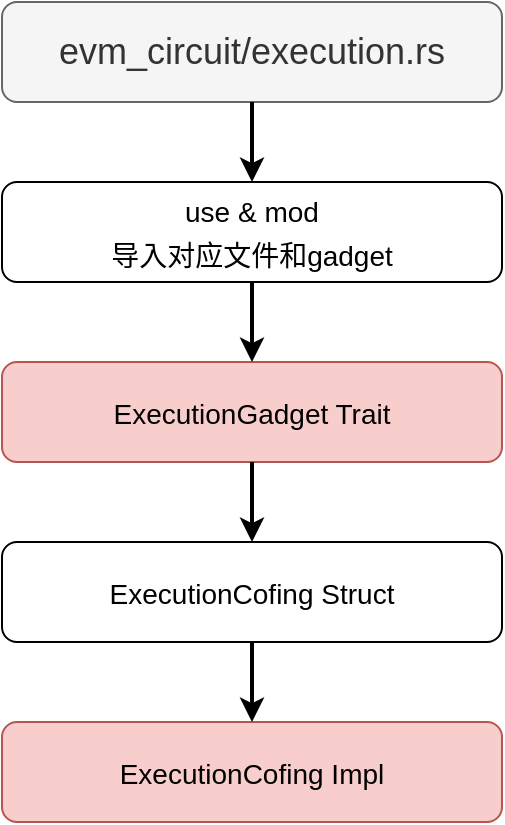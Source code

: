 <mxfile version="20.2.3" type="github">
  <diagram id="7JeZEv_-g4WJROPK4Kss" name="Page-1">
    <mxGraphModel dx="1018" dy="659" grid="1" gridSize="10" guides="1" tooltips="1" connect="1" arrows="1" fold="1" page="1" pageScale="1" pageWidth="850" pageHeight="1100" math="0" shadow="0">
      <root>
        <mxCell id="0" />
        <mxCell id="1" parent="0" />
        <mxCell id="D2-mlM6Mq9GVKwYfQJs5-1" value="&lt;font style=&quot;font-size: 18px;&quot;&gt;evm_circuit/execution.rs&lt;/font&gt;" style="rounded=1;whiteSpace=wrap;html=1;fillColor=#f5f5f5;fontColor=#333333;strokeColor=#666666;" vertex="1" parent="1">
          <mxGeometry x="290" y="110" width="250" height="50" as="geometry" />
        </mxCell>
        <mxCell id="D2-mlM6Mq9GVKwYfQJs5-2" value="&lt;font style=&quot;font-size: 14px;&quot;&gt;use &amp;amp; mod&lt;br&gt;导入对应文件和gadget&lt;/font&gt;" style="rounded=1;whiteSpace=wrap;html=1;fontSize=18;" vertex="1" parent="1">
          <mxGeometry x="290" y="200" width="250" height="50" as="geometry" />
        </mxCell>
        <mxCell id="D2-mlM6Mq9GVKwYfQJs5-3" value="&lt;span style=&quot;font-size: 14px;&quot;&gt;ExecutionGadget Trait&lt;/span&gt;" style="rounded=1;whiteSpace=wrap;html=1;fontSize=18;fillColor=#f8cecc;strokeColor=#b85450;" vertex="1" parent="1">
          <mxGeometry x="290" y="290" width="250" height="50" as="geometry" />
        </mxCell>
        <mxCell id="D2-mlM6Mq9GVKwYfQJs5-4" value="&lt;span style=&quot;font-size: 14px;&quot;&gt;ExecutionCofing Struct&lt;/span&gt;" style="rounded=1;whiteSpace=wrap;html=1;fontSize=18;" vertex="1" parent="1">
          <mxGeometry x="290" y="380" width="250" height="50" as="geometry" />
        </mxCell>
        <mxCell id="D2-mlM6Mq9GVKwYfQJs5-5" value="&lt;span style=&quot;font-size: 14px;&quot;&gt;ExecutionCofing Impl&lt;/span&gt;" style="rounded=1;whiteSpace=wrap;html=1;fontSize=18;fillColor=#f8cecc;strokeColor=#b85450;" vertex="1" parent="1">
          <mxGeometry x="290" y="470" width="250" height="50" as="geometry" />
        </mxCell>
        <mxCell id="D2-mlM6Mq9GVKwYfQJs5-6" value="" style="endArrow=classic;html=1;rounded=0;fontSize=14;strokeWidth=2;exitX=0.5;exitY=1;exitDx=0;exitDy=0;entryX=0.5;entryY=0;entryDx=0;entryDy=0;" edge="1" parent="1" source="D2-mlM6Mq9GVKwYfQJs5-1" target="D2-mlM6Mq9GVKwYfQJs5-2">
          <mxGeometry width="50" height="50" relative="1" as="geometry">
            <mxPoint x="400" y="350" as="sourcePoint" />
            <mxPoint x="450" y="300" as="targetPoint" />
          </mxGeometry>
        </mxCell>
        <mxCell id="D2-mlM6Mq9GVKwYfQJs5-7" value="" style="endArrow=classic;html=1;rounded=0;fontSize=14;strokeWidth=2;exitX=0.5;exitY=1;exitDx=0;exitDy=0;entryX=0.5;entryY=0;entryDx=0;entryDy=0;" edge="1" parent="1" source="D2-mlM6Mq9GVKwYfQJs5-2" target="D2-mlM6Mq9GVKwYfQJs5-3">
          <mxGeometry width="50" height="50" relative="1" as="geometry">
            <mxPoint x="425" y="170" as="sourcePoint" />
            <mxPoint x="425" y="210" as="targetPoint" />
          </mxGeometry>
        </mxCell>
        <mxCell id="D2-mlM6Mq9GVKwYfQJs5-8" value="" style="endArrow=classic;html=1;rounded=0;fontSize=14;strokeWidth=2;exitX=0.5;exitY=1;exitDx=0;exitDy=0;entryX=0.5;entryY=0;entryDx=0;entryDy=0;" edge="1" parent="1" source="D2-mlM6Mq9GVKwYfQJs5-3" target="D2-mlM6Mq9GVKwYfQJs5-4">
          <mxGeometry width="50" height="50" relative="1" as="geometry">
            <mxPoint x="425" y="260" as="sourcePoint" />
            <mxPoint x="425" y="300" as="targetPoint" />
          </mxGeometry>
        </mxCell>
        <mxCell id="D2-mlM6Mq9GVKwYfQJs5-9" value="" style="endArrow=classic;html=1;rounded=0;fontSize=14;strokeWidth=2;exitX=0.5;exitY=1;exitDx=0;exitDy=0;entryX=0.5;entryY=0;entryDx=0;entryDy=0;" edge="1" parent="1" source="D2-mlM6Mq9GVKwYfQJs5-4" target="D2-mlM6Mq9GVKwYfQJs5-5">
          <mxGeometry width="50" height="50" relative="1" as="geometry">
            <mxPoint x="425" y="350" as="sourcePoint" />
            <mxPoint x="425" y="390" as="targetPoint" />
          </mxGeometry>
        </mxCell>
      </root>
    </mxGraphModel>
  </diagram>
</mxfile>
